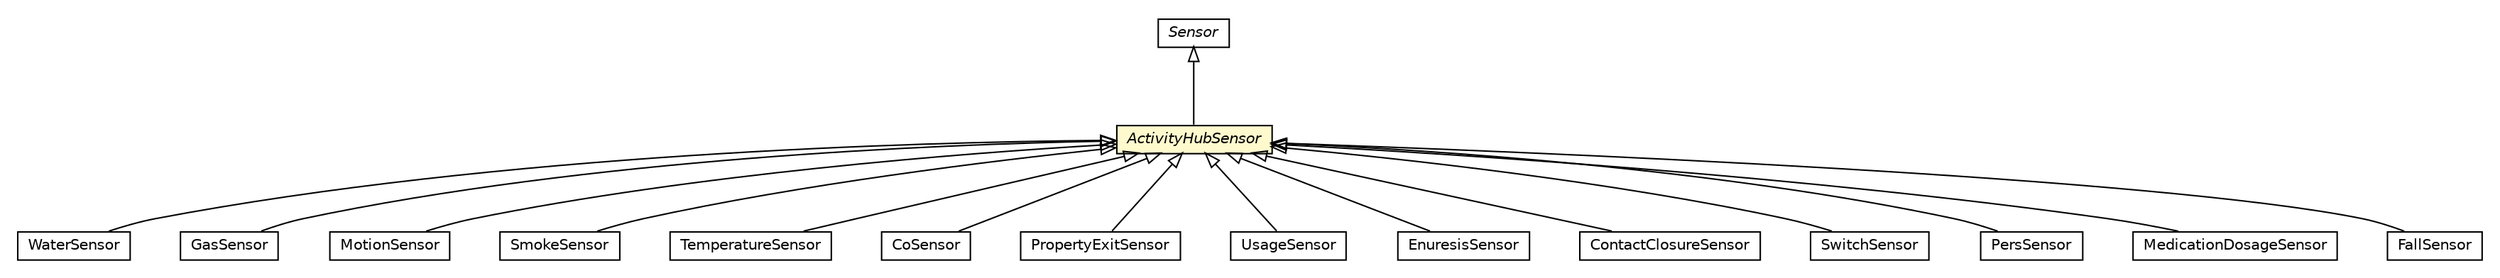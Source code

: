 #!/usr/local/bin/dot
#
# Class diagram 
# Generated by UMLGraph version R5_6-24-gf6e263 (http://www.umlgraph.org/)
#

digraph G {
	edge [fontname="Helvetica",fontsize=10,labelfontname="Helvetica",labelfontsize=10];
	node [fontname="Helvetica",fontsize=10,shape=plaintext];
	nodesep=0.25;
	ranksep=0.5;
	// org.universAAL.ontology.device.Sensor
	c50771 [label=<<table title="org.universAAL.ontology.device.Sensor" border="0" cellborder="1" cellspacing="0" cellpadding="2" port="p" href="../device/Sensor.html">
		<tr><td><table border="0" cellspacing="0" cellpadding="1">
<tr><td align="center" balign="center"><font face="Helvetica-Oblique"> Sensor </font></td></tr>
		</table></td></tr>
		</table>>, URL="../device/Sensor.html", fontname="Helvetica", fontcolor="black", fontsize=10.0];
	// org.universAAL.ontology.activityhub.WaterSensor
	c50822 [label=<<table title="org.universAAL.ontology.activityhub.WaterSensor" border="0" cellborder="1" cellspacing="0" cellpadding="2" port="p" href="./WaterSensor.html">
		<tr><td><table border="0" cellspacing="0" cellpadding="1">
<tr><td align="center" balign="center"> WaterSensor </td></tr>
		</table></td></tr>
		</table>>, URL="./WaterSensor.html", fontname="Helvetica", fontcolor="black", fontsize=10.0];
	// org.universAAL.ontology.activityhub.GasSensor
	c50824 [label=<<table title="org.universAAL.ontology.activityhub.GasSensor" border="0" cellborder="1" cellspacing="0" cellpadding="2" port="p" href="./GasSensor.html">
		<tr><td><table border="0" cellspacing="0" cellpadding="1">
<tr><td align="center" balign="center"> GasSensor </td></tr>
		</table></td></tr>
		</table>>, URL="./GasSensor.html", fontname="Helvetica", fontcolor="black", fontsize=10.0];
	// org.universAAL.ontology.activityhub.MotionSensor
	c50826 [label=<<table title="org.universAAL.ontology.activityhub.MotionSensor" border="0" cellborder="1" cellspacing="0" cellpadding="2" port="p" href="./MotionSensor.html">
		<tr><td><table border="0" cellspacing="0" cellpadding="1">
<tr><td align="center" balign="center"> MotionSensor </td></tr>
		</table></td></tr>
		</table>>, URL="./MotionSensor.html", fontname="Helvetica", fontcolor="black", fontsize=10.0];
	// org.universAAL.ontology.activityhub.SmokeSensor
	c50828 [label=<<table title="org.universAAL.ontology.activityhub.SmokeSensor" border="0" cellborder="1" cellspacing="0" cellpadding="2" port="p" href="./SmokeSensor.html">
		<tr><td><table border="0" cellspacing="0" cellpadding="1">
<tr><td align="center" balign="center"> SmokeSensor </td></tr>
		</table></td></tr>
		</table>>, URL="./SmokeSensor.html", fontname="Helvetica", fontcolor="black", fontsize=10.0];
	// org.universAAL.ontology.activityhub.TemperatureSensor
	c50830 [label=<<table title="org.universAAL.ontology.activityhub.TemperatureSensor" border="0" cellborder="1" cellspacing="0" cellpadding="2" port="p" href="./TemperatureSensor.html">
		<tr><td><table border="0" cellspacing="0" cellpadding="1">
<tr><td align="center" balign="center"> TemperatureSensor </td></tr>
		</table></td></tr>
		</table>>, URL="./TemperatureSensor.html", fontname="Helvetica", fontcolor="black", fontsize=10.0];
	// org.universAAL.ontology.activityhub.ActivityHubSensor
	c50831 [label=<<table title="org.universAAL.ontology.activityhub.ActivityHubSensor" border="0" cellborder="1" cellspacing="0" cellpadding="2" port="p" bgcolor="lemonChiffon" href="./ActivityHubSensor.html">
		<tr><td><table border="0" cellspacing="0" cellpadding="1">
<tr><td align="center" balign="center"><font face="Helvetica-Oblique"> ActivityHubSensor </font></td></tr>
		</table></td></tr>
		</table>>, URL="./ActivityHubSensor.html", fontname="Helvetica", fontcolor="black", fontsize=10.0];
	// org.universAAL.ontology.activityhub.CoSensor
	c50832 [label=<<table title="org.universAAL.ontology.activityhub.CoSensor" border="0" cellborder="1" cellspacing="0" cellpadding="2" port="p" href="./CoSensor.html">
		<tr><td><table border="0" cellspacing="0" cellpadding="1">
<tr><td align="center" balign="center"> CoSensor </td></tr>
		</table></td></tr>
		</table>>, URL="./CoSensor.html", fontname="Helvetica", fontcolor="black", fontsize=10.0];
	// org.universAAL.ontology.activityhub.PropertyExitSensor
	c50834 [label=<<table title="org.universAAL.ontology.activityhub.PropertyExitSensor" border="0" cellborder="1" cellspacing="0" cellpadding="2" port="p" href="./PropertyExitSensor.html">
		<tr><td><table border="0" cellspacing="0" cellpadding="1">
<tr><td align="center" balign="center"> PropertyExitSensor </td></tr>
		</table></td></tr>
		</table>>, URL="./PropertyExitSensor.html", fontname="Helvetica", fontcolor="black", fontsize=10.0];
	// org.universAAL.ontology.activityhub.UsageSensor
	c50836 [label=<<table title="org.universAAL.ontology.activityhub.UsageSensor" border="0" cellborder="1" cellspacing="0" cellpadding="2" port="p" href="./UsageSensor.html">
		<tr><td><table border="0" cellspacing="0" cellpadding="1">
<tr><td align="center" balign="center"> UsageSensor </td></tr>
		</table></td></tr>
		</table>>, URL="./UsageSensor.html", fontname="Helvetica", fontcolor="black", fontsize=10.0];
	// org.universAAL.ontology.activityhub.EnuresisSensor
	c50843 [label=<<table title="org.universAAL.ontology.activityhub.EnuresisSensor" border="0" cellborder="1" cellspacing="0" cellpadding="2" port="p" href="./EnuresisSensor.html">
		<tr><td><table border="0" cellspacing="0" cellpadding="1">
<tr><td align="center" balign="center"> EnuresisSensor </td></tr>
		</table></td></tr>
		</table>>, URL="./EnuresisSensor.html", fontname="Helvetica", fontcolor="black", fontsize=10.0];
	// org.universAAL.ontology.activityhub.ContactClosureSensor
	c50844 [label=<<table title="org.universAAL.ontology.activityhub.ContactClosureSensor" border="0" cellborder="1" cellspacing="0" cellpadding="2" port="p" href="./ContactClosureSensor.html">
		<tr><td><table border="0" cellspacing="0" cellpadding="1">
<tr><td align="center" balign="center"> ContactClosureSensor </td></tr>
		</table></td></tr>
		</table>>, URL="./ContactClosureSensor.html", fontname="Helvetica", fontcolor="black", fontsize=10.0];
	// org.universAAL.ontology.activityhub.SwitchSensor
	c50846 [label=<<table title="org.universAAL.ontology.activityhub.SwitchSensor" border="0" cellborder="1" cellspacing="0" cellpadding="2" port="p" href="./SwitchSensor.html">
		<tr><td><table border="0" cellspacing="0" cellpadding="1">
<tr><td align="center" balign="center"> SwitchSensor </td></tr>
		</table></td></tr>
		</table>>, URL="./SwitchSensor.html", fontname="Helvetica", fontcolor="black", fontsize=10.0];
	// org.universAAL.ontology.activityhub.PersSensor
	c50848 [label=<<table title="org.universAAL.ontology.activityhub.PersSensor" border="0" cellborder="1" cellspacing="0" cellpadding="2" port="p" href="./PersSensor.html">
		<tr><td><table border="0" cellspacing="0" cellpadding="1">
<tr><td align="center" balign="center"> PersSensor </td></tr>
		</table></td></tr>
		</table>>, URL="./PersSensor.html", fontname="Helvetica", fontcolor="black", fontsize=10.0];
	// org.universAAL.ontology.activityhub.MedicationDosageSensor
	c50849 [label=<<table title="org.universAAL.ontology.activityhub.MedicationDosageSensor" border="0" cellborder="1" cellspacing="0" cellpadding="2" port="p" href="./MedicationDosageSensor.html">
		<tr><td><table border="0" cellspacing="0" cellpadding="1">
<tr><td align="center" balign="center"> MedicationDosageSensor </td></tr>
		</table></td></tr>
		</table>>, URL="./MedicationDosageSensor.html", fontname="Helvetica", fontcolor="black", fontsize=10.0];
	// org.universAAL.ontology.activityhub.FallSensor
	c50850 [label=<<table title="org.universAAL.ontology.activityhub.FallSensor" border="0" cellborder="1" cellspacing="0" cellpadding="2" port="p" href="./FallSensor.html">
		<tr><td><table border="0" cellspacing="0" cellpadding="1">
<tr><td align="center" balign="center"> FallSensor </td></tr>
		</table></td></tr>
		</table>>, URL="./FallSensor.html", fontname="Helvetica", fontcolor="black", fontsize=10.0];
	//org.universAAL.ontology.activityhub.WaterSensor extends org.universAAL.ontology.activityhub.ActivityHubSensor
	c50831:p -> c50822:p [dir=back,arrowtail=empty];
	//org.universAAL.ontology.activityhub.GasSensor extends org.universAAL.ontology.activityhub.ActivityHubSensor
	c50831:p -> c50824:p [dir=back,arrowtail=empty];
	//org.universAAL.ontology.activityhub.MotionSensor extends org.universAAL.ontology.activityhub.ActivityHubSensor
	c50831:p -> c50826:p [dir=back,arrowtail=empty];
	//org.universAAL.ontology.activityhub.SmokeSensor extends org.universAAL.ontology.activityhub.ActivityHubSensor
	c50831:p -> c50828:p [dir=back,arrowtail=empty];
	//org.universAAL.ontology.activityhub.TemperatureSensor extends org.universAAL.ontology.activityhub.ActivityHubSensor
	c50831:p -> c50830:p [dir=back,arrowtail=empty];
	//org.universAAL.ontology.activityhub.ActivityHubSensor extends org.universAAL.ontology.device.Sensor
	c50771:p -> c50831:p [dir=back,arrowtail=empty];
	//org.universAAL.ontology.activityhub.CoSensor extends org.universAAL.ontology.activityhub.ActivityHubSensor
	c50831:p -> c50832:p [dir=back,arrowtail=empty];
	//org.universAAL.ontology.activityhub.PropertyExitSensor extends org.universAAL.ontology.activityhub.ActivityHubSensor
	c50831:p -> c50834:p [dir=back,arrowtail=empty];
	//org.universAAL.ontology.activityhub.UsageSensor extends org.universAAL.ontology.activityhub.ActivityHubSensor
	c50831:p -> c50836:p [dir=back,arrowtail=empty];
	//org.universAAL.ontology.activityhub.EnuresisSensor extends org.universAAL.ontology.activityhub.ActivityHubSensor
	c50831:p -> c50843:p [dir=back,arrowtail=empty];
	//org.universAAL.ontology.activityhub.ContactClosureSensor extends org.universAAL.ontology.activityhub.ActivityHubSensor
	c50831:p -> c50844:p [dir=back,arrowtail=empty];
	//org.universAAL.ontology.activityhub.SwitchSensor extends org.universAAL.ontology.activityhub.ActivityHubSensor
	c50831:p -> c50846:p [dir=back,arrowtail=empty];
	//org.universAAL.ontology.activityhub.PersSensor extends org.universAAL.ontology.activityhub.ActivityHubSensor
	c50831:p -> c50848:p [dir=back,arrowtail=empty];
	//org.universAAL.ontology.activityhub.MedicationDosageSensor extends org.universAAL.ontology.activityhub.ActivityHubSensor
	c50831:p -> c50849:p [dir=back,arrowtail=empty];
	//org.universAAL.ontology.activityhub.FallSensor extends org.universAAL.ontology.activityhub.ActivityHubSensor
	c50831:p -> c50850:p [dir=back,arrowtail=empty];
}


